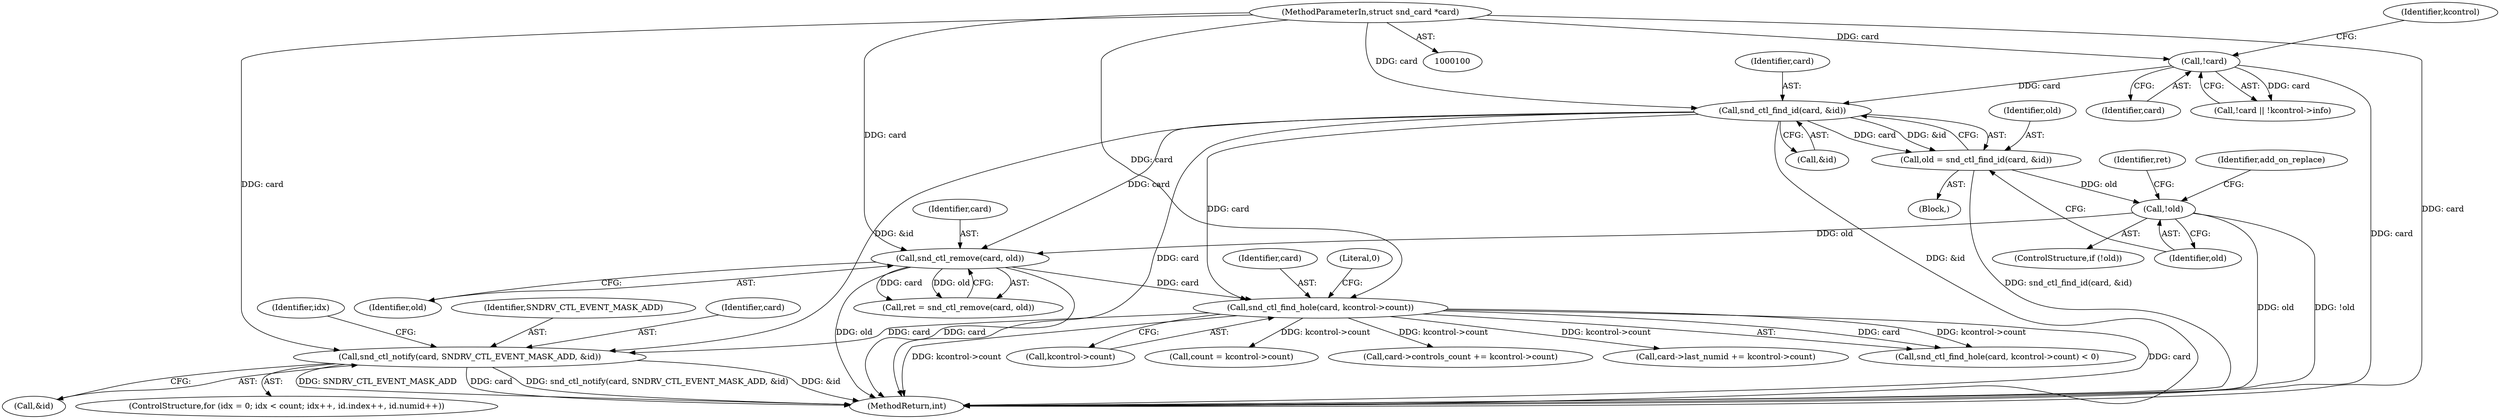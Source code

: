 digraph "0_linux_fd9f26e4eca5d08a27d12c0933fceef76ed9663d_1@pointer" {
"1000263" [label="(Call,snd_ctl_notify(card, SNDRV_CTL_EVENT_MASK_ADD, &id))"];
"1000183" [label="(Call,snd_ctl_find_hole(card, kcontrol->count))"];
"1000143" [label="(Call,snd_ctl_find_id(card, &id))"];
"1000119" [label="(Call,!card)"];
"1000101" [label="(MethodParameterIn,struct snd_card *card)"];
"1000166" [label="(Call,snd_ctl_remove(card, old))"];
"1000148" [label="(Call,!old)"];
"1000141" [label="(Call,old = snd_ctl_find_id(card, &id))"];
"1000104" [label="(Block,)"];
"1000185" [label="(Call,kcontrol->count)"];
"1000148" [label="(Call,!old)"];
"1000147" [label="(ControlStructure,if (!old))"];
"1000183" [label="(Call,snd_ctl_find_hole(card, kcontrol->count))"];
"1000145" [label="(Call,&id)"];
"1000234" [label="(Call,count = kcontrol->count)"];
"1000164" [label="(Call,ret = snd_ctl_remove(card, old))"];
"1000168" [label="(Identifier,old)"];
"1000265" [label="(Identifier,SNDRV_CTL_EVENT_MASK_ADD)"];
"1000266" [label="(Call,&id)"];
"1000101" [label="(MethodParameterIn,struct snd_card *card)"];
"1000263" [label="(Call,snd_ctl_notify(card, SNDRV_CTL_EVENT_MASK_ADD, &id))"];
"1000118" [label="(Call,!card || !kcontrol->info)"];
"1000209" [label="(Call,card->controls_count += kcontrol->count)"];
"1000253" [label="(Identifier,idx)"];
"1000188" [label="(Literal,0)"];
"1000227" [label="(Call,card->last_numid += kcontrol->count)"];
"1000144" [label="(Identifier,card)"];
"1000119" [label="(Call,!card)"];
"1000184" [label="(Identifier,card)"];
"1000264" [label="(Identifier,card)"];
"1000244" [label="(ControlStructure,for (idx = 0; idx < count; idx++, id.index++, id.numid++))"];
"1000120" [label="(Identifier,card)"];
"1000275" [label="(MethodReturn,int)"];
"1000149" [label="(Identifier,old)"];
"1000142" [label="(Identifier,old)"];
"1000182" [label="(Call,snd_ctl_find_hole(card, kcontrol->count) < 0)"];
"1000123" [label="(Identifier,kcontrol)"];
"1000166" [label="(Call,snd_ctl_remove(card, old))"];
"1000141" [label="(Call,old = snd_ctl_find_id(card, &id))"];
"1000152" [label="(Identifier,add_on_replace)"];
"1000165" [label="(Identifier,ret)"];
"1000143" [label="(Call,snd_ctl_find_id(card, &id))"];
"1000167" [label="(Identifier,card)"];
"1000263" -> "1000244"  [label="AST: "];
"1000263" -> "1000266"  [label="CFG: "];
"1000264" -> "1000263"  [label="AST: "];
"1000265" -> "1000263"  [label="AST: "];
"1000266" -> "1000263"  [label="AST: "];
"1000253" -> "1000263"  [label="CFG: "];
"1000263" -> "1000275"  [label="DDG: SNDRV_CTL_EVENT_MASK_ADD"];
"1000263" -> "1000275"  [label="DDG: card"];
"1000263" -> "1000275"  [label="DDG: snd_ctl_notify(card, SNDRV_CTL_EVENT_MASK_ADD, &id)"];
"1000263" -> "1000275"  [label="DDG: &id"];
"1000183" -> "1000263"  [label="DDG: card"];
"1000101" -> "1000263"  [label="DDG: card"];
"1000143" -> "1000263"  [label="DDG: &id"];
"1000183" -> "1000182"  [label="AST: "];
"1000183" -> "1000185"  [label="CFG: "];
"1000184" -> "1000183"  [label="AST: "];
"1000185" -> "1000183"  [label="AST: "];
"1000188" -> "1000183"  [label="CFG: "];
"1000183" -> "1000275"  [label="DDG: kcontrol->count"];
"1000183" -> "1000275"  [label="DDG: card"];
"1000183" -> "1000182"  [label="DDG: card"];
"1000183" -> "1000182"  [label="DDG: kcontrol->count"];
"1000143" -> "1000183"  [label="DDG: card"];
"1000166" -> "1000183"  [label="DDG: card"];
"1000101" -> "1000183"  [label="DDG: card"];
"1000183" -> "1000209"  [label="DDG: kcontrol->count"];
"1000183" -> "1000227"  [label="DDG: kcontrol->count"];
"1000183" -> "1000234"  [label="DDG: kcontrol->count"];
"1000143" -> "1000141"  [label="AST: "];
"1000143" -> "1000145"  [label="CFG: "];
"1000144" -> "1000143"  [label="AST: "];
"1000145" -> "1000143"  [label="AST: "];
"1000141" -> "1000143"  [label="CFG: "];
"1000143" -> "1000275"  [label="DDG: card"];
"1000143" -> "1000275"  [label="DDG: &id"];
"1000143" -> "1000141"  [label="DDG: card"];
"1000143" -> "1000141"  [label="DDG: &id"];
"1000119" -> "1000143"  [label="DDG: card"];
"1000101" -> "1000143"  [label="DDG: card"];
"1000143" -> "1000166"  [label="DDG: card"];
"1000119" -> "1000118"  [label="AST: "];
"1000119" -> "1000120"  [label="CFG: "];
"1000120" -> "1000119"  [label="AST: "];
"1000123" -> "1000119"  [label="CFG: "];
"1000118" -> "1000119"  [label="CFG: "];
"1000119" -> "1000275"  [label="DDG: card"];
"1000119" -> "1000118"  [label="DDG: card"];
"1000101" -> "1000119"  [label="DDG: card"];
"1000101" -> "1000100"  [label="AST: "];
"1000101" -> "1000275"  [label="DDG: card"];
"1000101" -> "1000166"  [label="DDG: card"];
"1000166" -> "1000164"  [label="AST: "];
"1000166" -> "1000168"  [label="CFG: "];
"1000167" -> "1000166"  [label="AST: "];
"1000168" -> "1000166"  [label="AST: "];
"1000164" -> "1000166"  [label="CFG: "];
"1000166" -> "1000275"  [label="DDG: old"];
"1000166" -> "1000275"  [label="DDG: card"];
"1000166" -> "1000164"  [label="DDG: card"];
"1000166" -> "1000164"  [label="DDG: old"];
"1000148" -> "1000166"  [label="DDG: old"];
"1000148" -> "1000147"  [label="AST: "];
"1000148" -> "1000149"  [label="CFG: "];
"1000149" -> "1000148"  [label="AST: "];
"1000152" -> "1000148"  [label="CFG: "];
"1000165" -> "1000148"  [label="CFG: "];
"1000148" -> "1000275"  [label="DDG: old"];
"1000148" -> "1000275"  [label="DDG: !old"];
"1000141" -> "1000148"  [label="DDG: old"];
"1000141" -> "1000104"  [label="AST: "];
"1000142" -> "1000141"  [label="AST: "];
"1000149" -> "1000141"  [label="CFG: "];
"1000141" -> "1000275"  [label="DDG: snd_ctl_find_id(card, &id)"];
}
